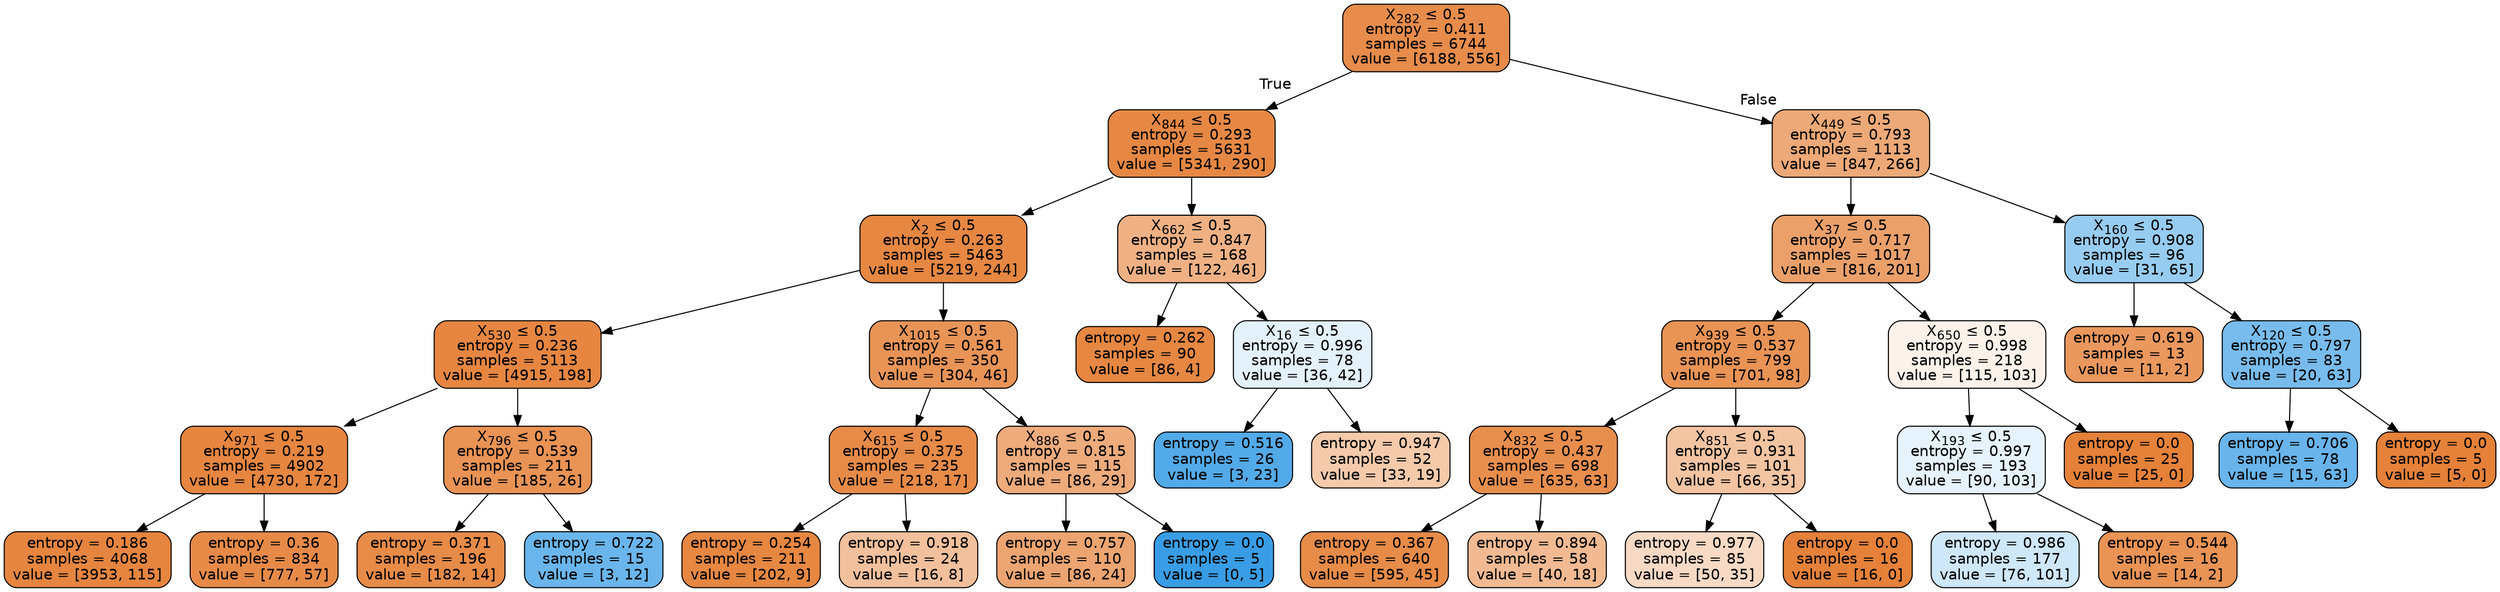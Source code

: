 digraph Tree {
node [shape=box, style="filled, rounded", color="black", fontname=helvetica] ;
edge [fontname=helvetica] ;
0 [label=<X<SUB>282</SUB> &le; 0.5<br/>entropy = 0.411<br/>samples = 6744<br/>value = [6188, 556]>, fillcolor="#e78c4b"] ;
1 [label=<X<SUB>844</SUB> &le; 0.5<br/>entropy = 0.293<br/>samples = 5631<br/>value = [5341, 290]>, fillcolor="#e68844"] ;
0 -> 1 [labeldistance=2.5, labelangle=45, headlabel="True"] ;
2 [label=<X<SUB>2</SUB> &le; 0.5<br/>entropy = 0.263<br/>samples = 5463<br/>value = [5219, 244]>, fillcolor="#e68742"] ;
1 -> 2 ;
3 [label=<X<SUB>530</SUB> &le; 0.5<br/>entropy = 0.236<br/>samples = 5113<br/>value = [4915, 198]>, fillcolor="#e68641"] ;
2 -> 3 ;
4 [label=<X<SUB>971</SUB> &le; 0.5<br/>entropy = 0.219<br/>samples = 4902<br/>value = [4730, 172]>, fillcolor="#e68640"] ;
3 -> 4 ;
5 [label=<entropy = 0.186<br/>samples = 4068<br/>value = [3953, 115]>, fillcolor="#e6853f"] ;
4 -> 5 ;
6 [label=<entropy = 0.36<br/>samples = 834<br/>value = [777, 57]>, fillcolor="#e78a48"] ;
4 -> 6 ;
7 [label=<X<SUB>796</SUB> &le; 0.5<br/>entropy = 0.539<br/>samples = 211<br/>value = [185, 26]>, fillcolor="#e99355"] ;
3 -> 7 ;
8 [label=<entropy = 0.371<br/>samples = 196<br/>value = [182, 14]>, fillcolor="#e78b48"] ;
7 -> 8 ;
9 [label=<entropy = 0.722<br/>samples = 15<br/>value = [3, 12]>, fillcolor="#6ab6ec"] ;
7 -> 9 ;
10 [label=<X<SUB>1015</SUB> &le; 0.5<br/>entropy = 0.561<br/>samples = 350<br/>value = [304, 46]>, fillcolor="#e99457"] ;
2 -> 10 ;
11 [label=<X<SUB>615</SUB> &le; 0.5<br/>entropy = 0.375<br/>samples = 235<br/>value = [218, 17]>, fillcolor="#e78b48"] ;
10 -> 11 ;
12 [label=<entropy = 0.254<br/>samples = 211<br/>value = [202, 9]>, fillcolor="#e68742"] ;
11 -> 12 ;
13 [label=<entropy = 0.918<br/>samples = 24<br/>value = [16, 8]>, fillcolor="#f2c09c"] ;
11 -> 13 ;
14 [label=<X<SUB>886</SUB> &le; 0.5<br/>entropy = 0.815<br/>samples = 115<br/>value = [86, 29]>, fillcolor="#eeab7c"] ;
10 -> 14 ;
15 [label=<entropy = 0.757<br/>samples = 110<br/>value = [86, 24]>, fillcolor="#eca470"] ;
14 -> 15 ;
16 [label=<entropy = 0.0<br/>samples = 5<br/>value = [0, 5]>, fillcolor="#399de5"] ;
14 -> 16 ;
17 [label=<X<SUB>662</SUB> &le; 0.5<br/>entropy = 0.847<br/>samples = 168<br/>value = [122, 46]>, fillcolor="#efb184"] ;
1 -> 17 ;
18 [label=<entropy = 0.262<br/>samples = 90<br/>value = [86, 4]>, fillcolor="#e68742"] ;
17 -> 18 ;
19 [label=<X<SUB>16</SUB> &le; 0.5<br/>entropy = 0.996<br/>samples = 78<br/>value = [36, 42]>, fillcolor="#e3f1fb"] ;
17 -> 19 ;
20 [label=<entropy = 0.516<br/>samples = 26<br/>value = [3, 23]>, fillcolor="#53aae8"] ;
19 -> 20 ;
21 [label=<entropy = 0.947<br/>samples = 52<br/>value = [33, 19]>, fillcolor="#f4caab"] ;
19 -> 21 ;
22 [label=<X<SUB>449</SUB> &le; 0.5<br/>entropy = 0.793<br/>samples = 1113<br/>value = [847, 266]>, fillcolor="#eda977"] ;
0 -> 22 [labeldistance=2.5, labelangle=-45, headlabel="False"] ;
23 [label=<X<SUB>37</SUB> &le; 0.5<br/>entropy = 0.717<br/>samples = 1017<br/>value = [816, 201]>, fillcolor="#eba06a"] ;
22 -> 23 ;
24 [label=<X<SUB>939</SUB> &le; 0.5<br/>entropy = 0.537<br/>samples = 799<br/>value = [701, 98]>, fillcolor="#e99355"] ;
23 -> 24 ;
25 [label=<X<SUB>832</SUB> &le; 0.5<br/>entropy = 0.437<br/>samples = 698<br/>value = [635, 63]>, fillcolor="#e88e4d"] ;
24 -> 25 ;
26 [label=<entropy = 0.367<br/>samples = 640<br/>value = [595, 45]>, fillcolor="#e78b48"] ;
25 -> 26 ;
27 [label=<entropy = 0.894<br/>samples = 58<br/>value = [40, 18]>, fillcolor="#f1ba92"] ;
25 -> 27 ;
28 [label=<X<SUB>851</SUB> &le; 0.5<br/>entropy = 0.931<br/>samples = 101<br/>value = [66, 35]>, fillcolor="#f3c4a2"] ;
24 -> 28 ;
29 [label=<entropy = 0.977<br/>samples = 85<br/>value = [50, 35]>, fillcolor="#f7d9c4"] ;
28 -> 29 ;
30 [label=<entropy = 0.0<br/>samples = 16<br/>value = [16, 0]>, fillcolor="#e58139"] ;
28 -> 30 ;
31 [label=<X<SUB>650</SUB> &le; 0.5<br/>entropy = 0.998<br/>samples = 218<br/>value = [115, 103]>, fillcolor="#fcf2ea"] ;
23 -> 31 ;
32 [label=<X<SUB>193</SUB> &le; 0.5<br/>entropy = 0.997<br/>samples = 193<br/>value = [90, 103]>, fillcolor="#e6f3fc"] ;
31 -> 32 ;
33 [label=<entropy = 0.986<br/>samples = 177<br/>value = [76, 101]>, fillcolor="#cee7f9"] ;
32 -> 33 ;
34 [label=<entropy = 0.544<br/>samples = 16<br/>value = [14, 2]>, fillcolor="#e99355"] ;
32 -> 34 ;
35 [label=<entropy = 0.0<br/>samples = 25<br/>value = [25, 0]>, fillcolor="#e58139"] ;
31 -> 35 ;
36 [label=<X<SUB>160</SUB> &le; 0.5<br/>entropy = 0.908<br/>samples = 96<br/>value = [31, 65]>, fillcolor="#97ccf1"] ;
22 -> 36 ;
37 [label=<entropy = 0.619<br/>samples = 13<br/>value = [11, 2]>, fillcolor="#ea985d"] ;
36 -> 37 ;
38 [label=<X<SUB>120</SUB> &le; 0.5<br/>entropy = 0.797<br/>samples = 83<br/>value = [20, 63]>, fillcolor="#78bced"] ;
36 -> 38 ;
39 [label=<entropy = 0.706<br/>samples = 78<br/>value = [15, 63]>, fillcolor="#68b4eb"] ;
38 -> 39 ;
40 [label=<entropy = 0.0<br/>samples = 5<br/>value = [5, 0]>, fillcolor="#e58139"] ;
38 -> 40 ;
}